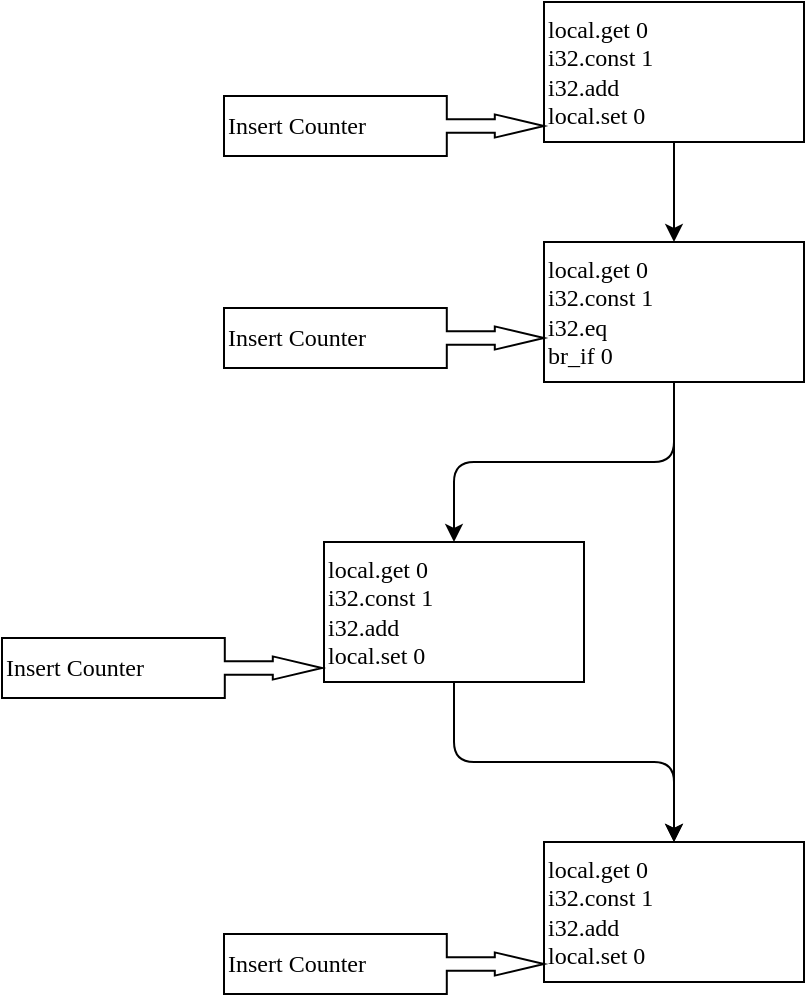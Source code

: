 <mxfile>
    <diagram id="1AMl2HxBDf19bFFkIbdM" name="Page-1">
        <mxGraphModel dx="2068" dy="1053" grid="1" gridSize="10" guides="1" tooltips="1" connect="1" arrows="1" fold="1" page="1" pageScale="1" pageWidth="1100" pageHeight="850" math="0" shadow="0">
            <root>
                <mxCell id="0"/>
                <mxCell id="1" parent="0"/>
                <mxCell id="7" style="edgeStyle=orthogonalEdgeStyle;html=1;exitX=0.5;exitY=1;exitDx=0;exitDy=0;entryX=0.5;entryY=0;entryDx=0;entryDy=0;fontFamily=Lucida Console;" edge="1" parent="1" source="2" target="3">
                    <mxGeometry relative="1" as="geometry"/>
                </mxCell>
                <mxCell id="2" value="&lt;font face=&quot;Lucida Console&quot;&gt;&lt;div&gt;local.get 0&lt;/div&gt;&lt;div&gt;i32.const 1&lt;/div&gt;&lt;div&gt;i32.add&lt;/div&gt;&lt;div&gt;local.set 0&lt;/div&gt;&lt;/font&gt;" style="rounded=0;whiteSpace=wrap;html=1;fillColor=none;align=left;" vertex="1" parent="1">
                    <mxGeometry x="540" y="150" width="130" height="70" as="geometry"/>
                </mxCell>
                <mxCell id="8" style="edgeStyle=orthogonalEdgeStyle;html=1;exitX=0.5;exitY=1;exitDx=0;exitDy=0;entryX=0.5;entryY=0;entryDx=0;entryDy=0;fontFamily=Lucida Console;" edge="1" parent="1" source="3" target="4">
                    <mxGeometry relative="1" as="geometry"/>
                </mxCell>
                <mxCell id="9" style="edgeStyle=orthogonalEdgeStyle;html=1;exitX=0.5;exitY=1;exitDx=0;exitDy=0;entryX=0.5;entryY=0;entryDx=0;entryDy=0;fontFamily=Lucida Console;" edge="1" parent="1" source="3" target="5">
                    <mxGeometry relative="1" as="geometry"/>
                </mxCell>
                <mxCell id="3" value="&lt;font face=&quot;Lucida Console&quot;&gt;&lt;div&gt;local.get 0&lt;/div&gt;&lt;div&gt;i32.const 1&lt;/div&gt;&lt;div&gt;i32.eq&lt;/div&gt;&lt;div&gt;br_if 0&lt;/div&gt;&lt;/font&gt;" style="rounded=0;whiteSpace=wrap;html=1;fillColor=none;align=left;" vertex="1" parent="1">
                    <mxGeometry x="540" y="270" width="130" height="70" as="geometry"/>
                </mxCell>
                <mxCell id="10" style="edgeStyle=orthogonalEdgeStyle;html=1;exitX=0.5;exitY=1;exitDx=0;exitDy=0;entryX=0.5;entryY=0;entryDx=0;entryDy=0;fontFamily=Lucida Console;" edge="1" parent="1" source="4" target="5">
                    <mxGeometry relative="1" as="geometry"/>
                </mxCell>
                <mxCell id="4" value="&lt;font face=&quot;Lucida Console&quot;&gt;&lt;div&gt;local.get 0&lt;/div&gt;&lt;div&gt;i32.const 1&lt;/div&gt;&lt;div&gt;i32.add&lt;/div&gt;&lt;div&gt;local.set 0&lt;/div&gt;&lt;/font&gt;" style="rounded=0;whiteSpace=wrap;html=1;fillColor=none;align=left;" vertex="1" parent="1">
                    <mxGeometry x="430" y="420" width="130" height="70" as="geometry"/>
                </mxCell>
                <mxCell id="5" value="&lt;font face=&quot;Lucida Console&quot;&gt;&lt;div&gt;local.get 0&lt;/div&gt;&lt;div&gt;i32.const 1&lt;/div&gt;&lt;div&gt;i32.add&lt;/div&gt;&lt;div&gt;local.set 0&lt;/div&gt;&lt;/font&gt;" style="rounded=0;whiteSpace=wrap;html=1;fillColor=none;align=left;" vertex="1" parent="1">
                    <mxGeometry x="540" y="570" width="130" height="70" as="geometry"/>
                </mxCell>
                <mxCell id="11" value="Insert Counter" style="html=1;shadow=0;dashed=0;align=left;verticalAlign=middle;shape=mxgraph.arrows2.calloutArrow;dy=3.4;dx=24.6;notch=111.4;arrowHead=2.4;fontFamily=Lucida Console;fillColor=none;" vertex="1" parent="1">
                    <mxGeometry x="380" y="197" width="160" height="30" as="geometry"/>
                </mxCell>
                <mxCell id="13" value="Insert Counter" style="html=1;shadow=0;dashed=0;align=left;verticalAlign=middle;shape=mxgraph.arrows2.calloutArrow;dy=3.4;dx=24.6;notch=111.4;arrowHead=2.4;fontFamily=Lucida Console;fillColor=none;" vertex="1" parent="1">
                    <mxGeometry x="380" y="303" width="160" height="30" as="geometry"/>
                </mxCell>
                <mxCell id="14" value="Insert Counter" style="html=1;shadow=0;dashed=0;align=left;verticalAlign=middle;shape=mxgraph.arrows2.calloutArrow;dy=3.4;dx=24.6;notch=111.4;arrowHead=2.4;fontFamily=Lucida Console;fillColor=none;" vertex="1" parent="1">
                    <mxGeometry x="269" y="468" width="160" height="30" as="geometry"/>
                </mxCell>
                <mxCell id="15" value="Insert Counter" style="html=1;shadow=0;dashed=0;align=left;verticalAlign=middle;shape=mxgraph.arrows2.calloutArrow;dy=3.4;dx=24.6;notch=111.4;arrowHead=2.4;fontFamily=Lucida Console;fillColor=none;" vertex="1" parent="1">
                    <mxGeometry x="380" y="616" width="160" height="30" as="geometry"/>
                </mxCell>
            </root>
        </mxGraphModel>
    </diagram>
</mxfile>